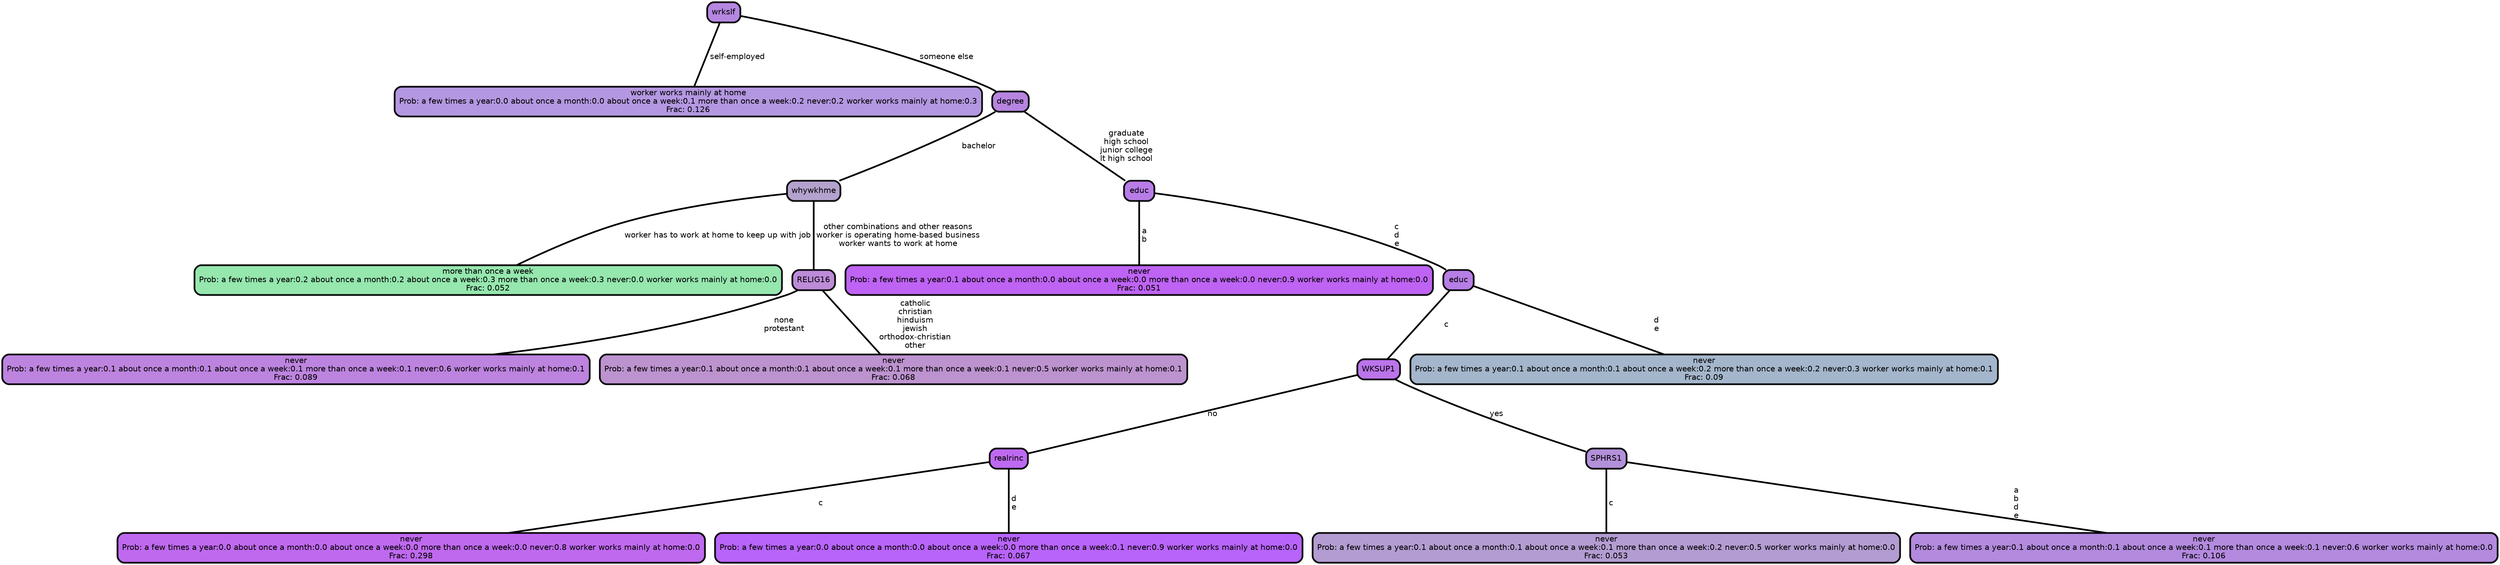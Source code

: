 graph Tree {
node [shape=box, style="filled, rounded",color="black",penwidth="3",fontcolor="black",                 fontname=helvetica] ;
graph [ranksep="0 equally", splines=straight,                 bgcolor=transparent, dpi=200] ;
edge [fontname=helvetica, color=black] ;
0 [label="worker works mainly at home
Prob: a few times a year:0.0 about once a month:0.0 about once a week:0.1 more than once a week:0.2 never:0.2 worker works mainly at home:0.3
Frac: 0.126", fillcolor="#b497e1"] ;
1 [label="wrkslf", fillcolor="#b687e1"] ;
2 [label="more than once a week
Prob: a few times a year:0.2 about once a month:0.2 about once a week:0.3 more than once a week:0.3 never:0.0 worker works mainly at home:0.0
Frac: 0.052", fillcolor="#95e7ae"] ;
3 [label="whywkhme", fillcolor="#b3a2cd"] ;
4 [label="never
Prob: a few times a year:0.1 about once a month:0.1 about once a week:0.1 more than once a week:0.1 never:0.6 worker works mainly at home:0.1
Frac: 0.089", fillcolor="#bd84df"] ;
5 [label="RELIG16", fillcolor="#bd8bd8"] ;
6 [label="never
Prob: a few times a year:0.1 about once a month:0.1 about once a week:0.1 more than once a week:0.1 never:0.5 worker works mainly at home:0.1
Frac: 0.068", fillcolor="#bd93cf"] ;
7 [label="degree", fillcolor="#b785e0"] ;
8 [label="never
Prob: a few times a year:0.1 about once a month:0.0 about once a week:0.0 more than once a week:0.0 never:0.9 worker works mainly at home:0.0
Frac: 0.051", fillcolor="#be63f3"] ;
9 [label="educ", fillcolor="#b87ce7"] ;
10 [label="never
Prob: a few times a year:0.0 about once a month:0.0 about once a week:0.0 more than once a week:0.0 never:0.8 worker works mainly at home:0.0
Frac: 0.298", fillcolor="#bf69ef"] ;
11 [label="realrinc", fillcolor="#be69f1"] ;
12 [label="never
Prob: a few times a year:0.0 about once a month:0.0 about once a week:0.0 more than once a week:0.1 never:0.9 worker works mainly at home:0.0
Frac: 0.067", fillcolor="#b864fb"] ;
13 [label="WKSUP1", fillcolor="#bb74ea"] ;
14 [label="never
Prob: a few times a year:0.1 about once a month:0.1 about once a week:0.1 more than once a week:0.2 never:0.5 worker works mainly at home:0.0
Frac: 0.053", fillcolor="#b39cd1"] ;
15 [label="SPHRS1", fillcolor="#b390da"] ;
16 [label="never
Prob: a few times a year:0.1 about once a month:0.1 about once a week:0.1 more than once a week:0.1 never:0.6 worker works mainly at home:0.0
Frac: 0.106", fillcolor="#b38ade"] ;
17 [label="educ", fillcolor="#b77ee6"] ;
18 [label="never
Prob: a few times a year:0.1 about once a month:0.1 about once a week:0.2 more than once a week:0.2 never:0.3 worker works mainly at home:0.1
Frac: 0.09", fillcolor="#a4b6cb"] ;
1 -- 0 [label=" self-employed",penwidth=3] ;
1 -- 7 [label=" someone else",penwidth=3] ;
3 -- 2 [label=" worker has to work at home to keep up with job",penwidth=3] ;
3 -- 5 [label=" other combinations and other reasons\n worker is operating home-based business\n worker wants to work at home",penwidth=3] ;
5 -- 4 [label=" none\n protestant",penwidth=3] ;
5 -- 6 [label=" catholic\n christian\n hinduism\n jewish\n orthodox-christian\n other",penwidth=3] ;
7 -- 3 [label=" bachelor",penwidth=3] ;
7 -- 9 [label=" graduate\n high school\n junior college\n lt high school",penwidth=3] ;
9 -- 8 [label=" a\n b",penwidth=3] ;
9 -- 17 [label=" c\n d\n e",penwidth=3] ;
11 -- 10 [label=" c",penwidth=3] ;
11 -- 12 [label=" d\n e",penwidth=3] ;
13 -- 11 [label=" no",penwidth=3] ;
13 -- 15 [label=" yes",penwidth=3] ;
15 -- 14 [label=" c",penwidth=3] ;
15 -- 16 [label=" a\n b\n d\n e",penwidth=3] ;
17 -- 13 [label=" c",penwidth=3] ;
17 -- 18 [label=" d\n e",penwidth=3] ;
{rank = same;}}
